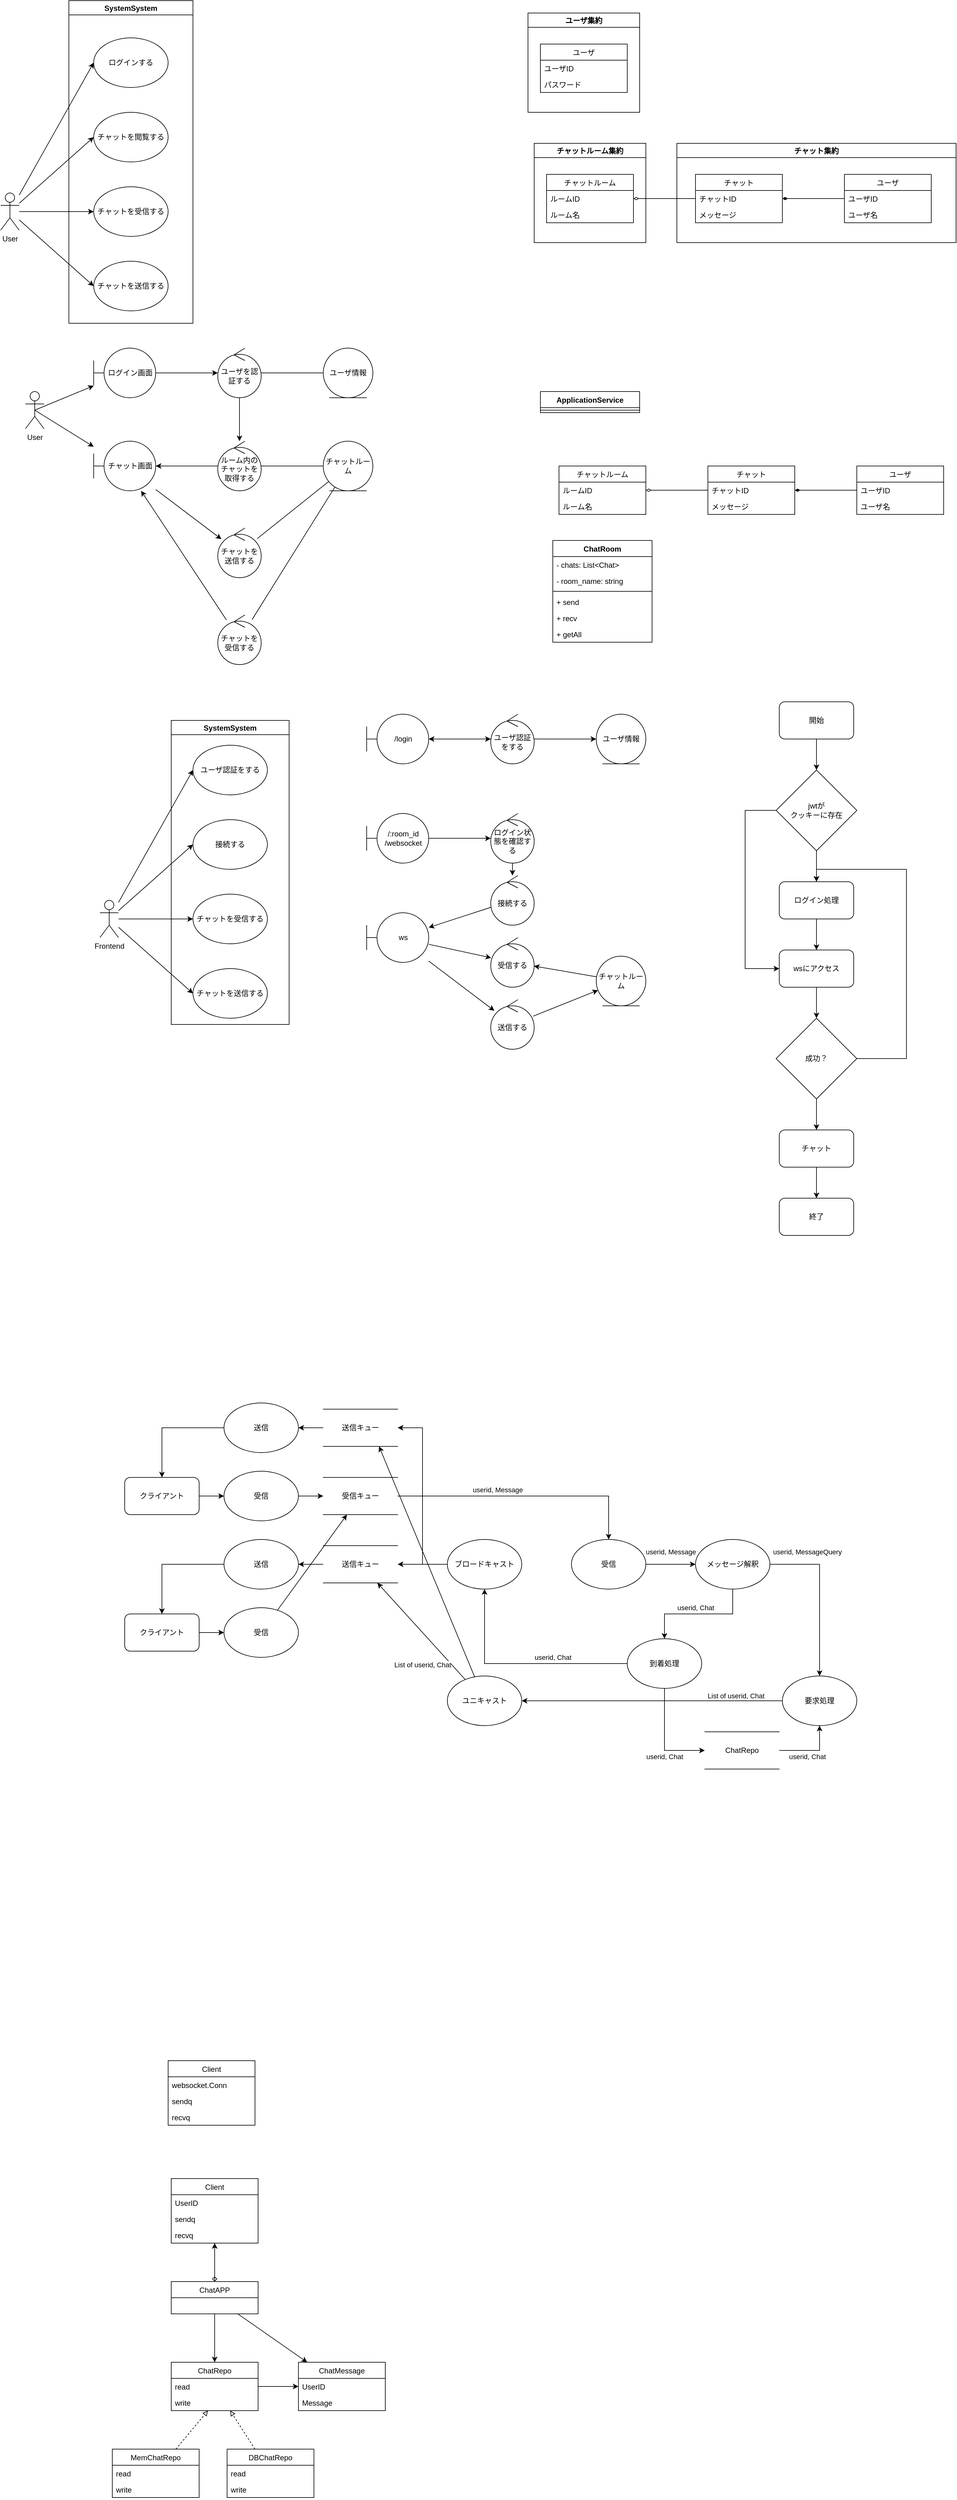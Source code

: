 <mxfile version="20.3.0" type="device"><diagram id="_5WF8uaJ7BwAuBJHzR0Y" name="Page-1"><mxGraphModel dx="2749" dy="1647" grid="1" gridSize="10" guides="1" tooltips="1" connect="1" arrows="1" fold="1" page="1" pageScale="1" pageWidth="850" pageHeight="1100" math="0" shadow="0"><root><mxCell id="0"/><mxCell id="1" parent="0"/><mxCell id="HCfcSVvrE4-NPMblXLDP-5" style="rounded=0;orthogonalLoop=1;jettySize=auto;html=1;entryX=0;entryY=0.5;entryDx=0;entryDy=0;" parent="1" source="HCfcSVvrE4-NPMblXLDP-1" target="HCfcSVvrE4-NPMblXLDP-2" edge="1"><mxGeometry relative="1" as="geometry"/></mxCell><mxCell id="HCfcSVvrE4-NPMblXLDP-6" style="edgeStyle=none;rounded=0;orthogonalLoop=1;jettySize=auto;html=1;entryX=0;entryY=0.5;entryDx=0;entryDy=0;" parent="1" source="HCfcSVvrE4-NPMblXLDP-1" target="HCfcSVvrE4-NPMblXLDP-4" edge="1"><mxGeometry relative="1" as="geometry"/></mxCell><mxCell id="HCfcSVvrE4-NPMblXLDP-18" style="edgeStyle=none;rounded=0;orthogonalLoop=1;jettySize=auto;html=1;entryX=0;entryY=0.5;entryDx=0;entryDy=0;" parent="1" source="HCfcSVvrE4-NPMblXLDP-1" target="HCfcSVvrE4-NPMblXLDP-17" edge="1"><mxGeometry relative="1" as="geometry"/></mxCell><mxCell id="HCfcSVvrE4-NPMblXLDP-1" value="User" style="shape=umlActor;verticalLabelPosition=bottom;verticalAlign=top;html=1;outlineConnect=0;" parent="1" vertex="1"><mxGeometry x="50" y="320" width="30" height="60" as="geometry"/></mxCell><mxCell id="HCfcSVvrE4-NPMblXLDP-2" value="チャットを閲覧する" style="ellipse;whiteSpace=wrap;html=1;" parent="1" vertex="1"><mxGeometry x="200" y="190" width="120" height="80" as="geometry"/></mxCell><mxCell id="HCfcSVvrE4-NPMblXLDP-3" value="チャットを送信する" style="ellipse;whiteSpace=wrap;html=1;" parent="1" vertex="1"><mxGeometry x="200" y="430" width="120" height="80" as="geometry"/></mxCell><mxCell id="HCfcSVvrE4-NPMblXLDP-4" value="チャットを受信する" style="ellipse;whiteSpace=wrap;html=1;" parent="1" vertex="1"><mxGeometry x="200" y="310" width="120" height="80" as="geometry"/></mxCell><mxCell id="HCfcSVvrE4-NPMblXLDP-9" style="edgeStyle=none;rounded=0;orthogonalLoop=1;jettySize=auto;html=1;entryX=0;entryY=0.5;entryDx=0;entryDy=0;" parent="1" source="HCfcSVvrE4-NPMblXLDP-1" target="HCfcSVvrE4-NPMblXLDP-3" edge="1"><mxGeometry relative="1" as="geometry"><mxPoint x="90" y="351.111" as="sourcePoint"/><mxPoint x="210" y="360" as="targetPoint"/></mxGeometry></mxCell><mxCell id="HCfcSVvrE4-NPMblXLDP-17" value="ログインする" style="ellipse;whiteSpace=wrap;html=1;" parent="1" vertex="1"><mxGeometry x="200" y="70" width="120" height="80" as="geometry"/></mxCell><mxCell id="HCfcSVvrE4-NPMblXLDP-20" value="SystemSystem" style="swimlane;" parent="1" vertex="1"><mxGeometry x="160" y="10" width="200" height="520" as="geometry"/></mxCell><mxCell id="HCfcSVvrE4-NPMblXLDP-24" style="edgeStyle=none;rounded=0;orthogonalLoop=1;jettySize=auto;html=1;exitX=0.5;exitY=0.5;exitDx=0;exitDy=0;exitPerimeter=0;" parent="1" source="HCfcSVvrE4-NPMblXLDP-21" target="HCfcSVvrE4-NPMblXLDP-22" edge="1"><mxGeometry relative="1" as="geometry"/></mxCell><mxCell id="HCfcSVvrE4-NPMblXLDP-25" style="edgeStyle=none;rounded=0;orthogonalLoop=1;jettySize=auto;html=1;exitX=0.5;exitY=0.5;exitDx=0;exitDy=0;exitPerimeter=0;" parent="1" source="HCfcSVvrE4-NPMblXLDP-21" target="HCfcSVvrE4-NPMblXLDP-23" edge="1"><mxGeometry relative="1" as="geometry"/></mxCell><mxCell id="HCfcSVvrE4-NPMblXLDP-21" value="User" style="shape=umlActor;verticalLabelPosition=bottom;verticalAlign=top;html=1;outlineConnect=0;" parent="1" vertex="1"><mxGeometry x="90" y="640" width="30" height="60" as="geometry"/></mxCell><mxCell id="HCfcSVvrE4-NPMblXLDP-27" style="edgeStyle=none;rounded=0;orthogonalLoop=1;jettySize=auto;html=1;" parent="1" source="HCfcSVvrE4-NPMblXLDP-22" target="HCfcSVvrE4-NPMblXLDP-26" edge="1"><mxGeometry relative="1" as="geometry"/></mxCell><mxCell id="HCfcSVvrE4-NPMblXLDP-22" value="ログイン画面" style="shape=umlBoundary;whiteSpace=wrap;html=1;" parent="1" vertex="1"><mxGeometry x="200" y="570" width="100" height="80" as="geometry"/></mxCell><mxCell id="HCfcSVvrE4-NPMblXLDP-35" style="edgeStyle=none;rounded=0;orthogonalLoop=1;jettySize=auto;html=1;endArrow=classic;endFill=1;" parent="1" source="HCfcSVvrE4-NPMblXLDP-23" target="HCfcSVvrE4-NPMblXLDP-34" edge="1"><mxGeometry relative="1" as="geometry"/></mxCell><mxCell id="HCfcSVvrE4-NPMblXLDP-23" value="チャット画面" style="shape=umlBoundary;whiteSpace=wrap;html=1;" parent="1" vertex="1"><mxGeometry x="200" y="720" width="100" height="80" as="geometry"/></mxCell><mxCell id="HCfcSVvrE4-NPMblXLDP-28" style="edgeStyle=none;rounded=0;orthogonalLoop=1;jettySize=auto;html=1;" parent="1" source="HCfcSVvrE4-NPMblXLDP-26" target="HCfcSVvrE4-NPMblXLDP-31" edge="1"><mxGeometry relative="1" as="geometry"/></mxCell><mxCell id="HCfcSVvrE4-NPMblXLDP-30" style="edgeStyle=none;rounded=0;orthogonalLoop=1;jettySize=auto;html=1;endArrow=none;endFill=0;" parent="1" source="HCfcSVvrE4-NPMblXLDP-26" target="HCfcSVvrE4-NPMblXLDP-29" edge="1"><mxGeometry relative="1" as="geometry"/></mxCell><mxCell id="HCfcSVvrE4-NPMblXLDP-26" value="ユーザを認証する" style="ellipse;shape=umlControl;whiteSpace=wrap;html=1;" parent="1" vertex="1"><mxGeometry x="400" y="570" width="70" height="80" as="geometry"/></mxCell><mxCell id="HCfcSVvrE4-NPMblXLDP-29" value="ユーザ情報" style="ellipse;shape=umlEntity;whiteSpace=wrap;html=1;" parent="1" vertex="1"><mxGeometry x="570" y="570" width="80" height="80" as="geometry"/></mxCell><mxCell id="HCfcSVvrE4-NPMblXLDP-33" style="edgeStyle=none;rounded=0;orthogonalLoop=1;jettySize=auto;html=1;endArrow=classic;endFill=1;" parent="1" source="HCfcSVvrE4-NPMblXLDP-31" target="HCfcSVvrE4-NPMblXLDP-23" edge="1"><mxGeometry relative="1" as="geometry"/></mxCell><mxCell id="HCfcSVvrE4-NPMblXLDP-37" style="edgeStyle=none;rounded=0;orthogonalLoop=1;jettySize=auto;html=1;endArrow=none;endFill=0;" parent="1" source="HCfcSVvrE4-NPMblXLDP-31" target="HCfcSVvrE4-NPMblXLDP-36" edge="1"><mxGeometry relative="1" as="geometry"><Array as="points"><mxPoint x="530" y="760"/></Array></mxGeometry></mxCell><mxCell id="HCfcSVvrE4-NPMblXLDP-31" value="ルーム内のチャットを取得する" style="ellipse;shape=umlControl;whiteSpace=wrap;html=1;" parent="1" vertex="1"><mxGeometry x="400" y="720" width="70" height="80" as="geometry"/></mxCell><mxCell id="HCfcSVvrE4-NPMblXLDP-38" style="edgeStyle=none;rounded=0;orthogonalLoop=1;jettySize=auto;html=1;endArrow=none;endFill=0;" parent="1" source="HCfcSVvrE4-NPMblXLDP-34" target="HCfcSVvrE4-NPMblXLDP-36" edge="1"><mxGeometry relative="1" as="geometry"/></mxCell><mxCell id="HCfcSVvrE4-NPMblXLDP-34" value="チャットを送信する" style="ellipse;shape=umlControl;whiteSpace=wrap;html=1;" parent="1" vertex="1"><mxGeometry x="400" y="860" width="70" height="80" as="geometry"/></mxCell><mxCell id="HCfcSVvrE4-NPMblXLDP-36" value="チャットルーム" style="ellipse;shape=umlEntity;whiteSpace=wrap;html=1;" parent="1" vertex="1"><mxGeometry x="570" y="720" width="80" height="80" as="geometry"/></mxCell><mxCell id="HCfcSVvrE4-NPMblXLDP-41" style="edgeStyle=none;rounded=0;orthogonalLoop=1;jettySize=auto;html=1;endArrow=classic;endFill=1;" parent="1" source="HCfcSVvrE4-NPMblXLDP-39" target="HCfcSVvrE4-NPMblXLDP-23" edge="1"><mxGeometry relative="1" as="geometry"/></mxCell><mxCell id="HCfcSVvrE4-NPMblXLDP-42" style="edgeStyle=none;rounded=0;orthogonalLoop=1;jettySize=auto;html=1;endArrow=none;endFill=0;" parent="1" source="HCfcSVvrE4-NPMblXLDP-39" target="HCfcSVvrE4-NPMblXLDP-36" edge="1"><mxGeometry relative="1" as="geometry"/></mxCell><mxCell id="HCfcSVvrE4-NPMblXLDP-39" value="チャットを受信する" style="ellipse;shape=umlControl;whiteSpace=wrap;html=1;" parent="1" vertex="1"><mxGeometry x="400" y="1000" width="70" height="80" as="geometry"/></mxCell><mxCell id="HCfcSVvrE4-NPMblXLDP-49" value="ユーザ" style="swimlane;fontStyle=0;childLayout=stackLayout;horizontal=1;startSize=26;fillColor=none;horizontalStack=0;resizeParent=1;resizeParentMax=0;resizeLast=0;collapsible=1;marginBottom=0;" parent="1" vertex="1"><mxGeometry x="920" y="80" width="140" height="78" as="geometry"/></mxCell><mxCell id="HCfcSVvrE4-NPMblXLDP-50" value="ユーザID" style="text;strokeColor=none;fillColor=none;align=left;verticalAlign=top;spacingLeft=4;spacingRight=4;overflow=hidden;rotatable=0;points=[[0,0.5],[1,0.5]];portConstraint=eastwest;" parent="HCfcSVvrE4-NPMblXLDP-49" vertex="1"><mxGeometry y="26" width="140" height="26" as="geometry"/></mxCell><mxCell id="HCfcSVvrE4-NPMblXLDP-51" value="パスワード" style="text;strokeColor=none;fillColor=none;align=left;verticalAlign=top;spacingLeft=4;spacingRight=4;overflow=hidden;rotatable=0;points=[[0,0.5],[1,0.5]];portConstraint=eastwest;" parent="HCfcSVvrE4-NPMblXLDP-49" vertex="1"><mxGeometry y="52" width="140" height="26" as="geometry"/></mxCell><mxCell id="HCfcSVvrE4-NPMblXLDP-68" style="edgeStyle=none;rounded=0;orthogonalLoop=1;jettySize=auto;html=1;endArrow=none;endFill=0;startArrow=diamondThin;startFill=0;" parent="1" source="HCfcSVvrE4-NPMblXLDP-73" target="HCfcSVvrE4-NPMblXLDP-58" edge="1"><mxGeometry relative="1" as="geometry"><mxPoint x="1070" y="319.792" as="sourcePoint"/></mxGeometry></mxCell><mxCell id="HCfcSVvrE4-NPMblXLDP-58" value="チャット" style="swimlane;fontStyle=0;childLayout=stackLayout;horizontal=1;startSize=26;fillColor=none;horizontalStack=0;resizeParent=1;resizeParentMax=0;resizeLast=0;collapsible=1;marginBottom=0;" parent="1" vertex="1"><mxGeometry x="1170" y="290" width="140" height="78" as="geometry"><mxRectangle x="1120" y="320" width="80" height="26" as="alternateBounds"/></mxGeometry></mxCell><mxCell id="HCfcSVvrE4-NPMblXLDP-59" value="チャットID" style="text;strokeColor=none;fillColor=none;align=left;verticalAlign=top;spacingLeft=4;spacingRight=4;overflow=hidden;rotatable=0;points=[[0,0.5],[1,0.5]];portConstraint=eastwest;" parent="HCfcSVvrE4-NPMblXLDP-58" vertex="1"><mxGeometry y="26" width="140" height="26" as="geometry"/></mxCell><mxCell id="HCfcSVvrE4-NPMblXLDP-62" value="メッセージ" style="text;strokeColor=none;fillColor=none;align=left;verticalAlign=top;spacingLeft=4;spacingRight=4;overflow=hidden;rotatable=0;points=[[0,0.5],[1,0.5]];portConstraint=eastwest;" parent="HCfcSVvrE4-NPMblXLDP-58" vertex="1"><mxGeometry y="52" width="140" height="26" as="geometry"/></mxCell><mxCell id="HCfcSVvrE4-NPMblXLDP-64" value="ユーザ" style="swimlane;fontStyle=0;childLayout=stackLayout;horizontal=1;startSize=26;fillColor=none;horizontalStack=0;resizeParent=1;resizeParentMax=0;resizeLast=0;collapsible=1;marginBottom=0;" parent="1" vertex="1"><mxGeometry x="1410" y="290" width="140" height="78" as="geometry"/></mxCell><mxCell id="HCfcSVvrE4-NPMblXLDP-65" value="ユーザID" style="text;strokeColor=none;fillColor=none;align=left;verticalAlign=top;spacingLeft=4;spacingRight=4;overflow=hidden;rotatable=0;points=[[0,0.5],[1,0.5]];portConstraint=eastwest;" parent="HCfcSVvrE4-NPMblXLDP-64" vertex="1"><mxGeometry y="26" width="140" height="26" as="geometry"/></mxCell><mxCell id="HCfcSVvrE4-NPMblXLDP-67" value="ユーザ名" style="text;strokeColor=none;fillColor=none;align=left;verticalAlign=top;spacingLeft=4;spacingRight=4;overflow=hidden;rotatable=0;points=[[0,0.5],[1,0.5]];portConstraint=eastwest;" parent="HCfcSVvrE4-NPMblXLDP-64" vertex="1"><mxGeometry y="52" width="140" height="26" as="geometry"/></mxCell><mxCell id="HCfcSVvrE4-NPMblXLDP-69" style="edgeStyle=none;rounded=0;orthogonalLoop=1;jettySize=auto;html=1;endArrow=none;endFill=0;startArrow=diamondThin;startFill=1;" parent="1" source="HCfcSVvrE4-NPMblXLDP-59" target="HCfcSVvrE4-NPMblXLDP-64" edge="1"><mxGeometry relative="1" as="geometry"/></mxCell><mxCell id="HCfcSVvrE4-NPMblXLDP-73" value="チャットルーム" style="swimlane;fontStyle=0;childLayout=stackLayout;horizontal=1;startSize=26;fillColor=none;horizontalStack=0;resizeParent=1;resizeParentMax=0;resizeLast=0;collapsible=1;marginBottom=0;" parent="1" vertex="1"><mxGeometry x="930" y="290" width="140" height="78" as="geometry"/></mxCell><mxCell id="HCfcSVvrE4-NPMblXLDP-74" value="ルームID&#10;" style="text;strokeColor=none;fillColor=none;align=left;verticalAlign=top;spacingLeft=4;spacingRight=4;overflow=hidden;rotatable=0;points=[[0,0.5],[1,0.5]];portConstraint=eastwest;" parent="HCfcSVvrE4-NPMblXLDP-73" vertex="1"><mxGeometry y="26" width="140" height="26" as="geometry"/></mxCell><mxCell id="HCfcSVvrE4-NPMblXLDP-75" value="ルーム名" style="text;strokeColor=none;fillColor=none;align=left;verticalAlign=top;spacingLeft=4;spacingRight=4;overflow=hidden;rotatable=0;points=[[0,0.5],[1,0.5]];portConstraint=eastwest;" parent="HCfcSVvrE4-NPMblXLDP-73" vertex="1"><mxGeometry y="52" width="140" height="26" as="geometry"/></mxCell><mxCell id="HCfcSVvrE4-NPMblXLDP-76" value="チャット集約" style="swimlane;" parent="1" vertex="1"><mxGeometry x="1140" y="240" width="450" height="160" as="geometry"/></mxCell><mxCell id="HCfcSVvrE4-NPMblXLDP-77" value="チャットルーム集約" style="swimlane;" parent="1" vertex="1"><mxGeometry x="910" y="240" width="180" height="160" as="geometry"/></mxCell><mxCell id="HCfcSVvrE4-NPMblXLDP-78" value="ユーザ集約" style="swimlane;" parent="1" vertex="1"><mxGeometry x="900" y="30" width="180" height="160" as="geometry"/></mxCell><mxCell id="HCfcSVvrE4-NPMblXLDP-83" value="ApplicationService" style="swimlane;fontStyle=1;align=center;verticalAlign=top;childLayout=stackLayout;horizontal=1;startSize=26;horizontalStack=0;resizeParent=1;resizeParentMax=0;resizeLast=0;collapsible=1;marginBottom=0;" parent="1" vertex="1"><mxGeometry x="920" y="640" width="160" height="34" as="geometry"/></mxCell><mxCell id="HCfcSVvrE4-NPMblXLDP-85" value="" style="line;strokeWidth=1;fillColor=none;align=left;verticalAlign=middle;spacingTop=-1;spacingLeft=3;spacingRight=3;rotatable=0;labelPosition=right;points=[];portConstraint=eastwest;" parent="HCfcSVvrE4-NPMblXLDP-83" vertex="1"><mxGeometry y="26" width="160" height="8" as="geometry"/></mxCell><mxCell id="HCfcSVvrE4-NPMblXLDP-96" style="edgeStyle=none;rounded=0;orthogonalLoop=1;jettySize=auto;html=1;endArrow=none;endFill=0;startArrow=diamondThin;startFill=0;" parent="1" source="HCfcSVvrE4-NPMblXLDP-104" target="HCfcSVvrE4-NPMblXLDP-97" edge="1"><mxGeometry relative="1" as="geometry"><mxPoint x="1090" y="789.792" as="sourcePoint"/></mxGeometry></mxCell><mxCell id="HCfcSVvrE4-NPMblXLDP-97" value="チャット" style="swimlane;fontStyle=0;childLayout=stackLayout;horizontal=1;startSize=26;fillColor=none;horizontalStack=0;resizeParent=1;resizeParentMax=0;resizeLast=0;collapsible=1;marginBottom=0;" parent="1" vertex="1"><mxGeometry x="1190" y="760" width="140" height="78" as="geometry"><mxRectangle x="1120" y="320" width="80" height="26" as="alternateBounds"/></mxGeometry></mxCell><mxCell id="HCfcSVvrE4-NPMblXLDP-98" value="チャットID" style="text;strokeColor=none;fillColor=none;align=left;verticalAlign=top;spacingLeft=4;spacingRight=4;overflow=hidden;rotatable=0;points=[[0,0.5],[1,0.5]];portConstraint=eastwest;" parent="HCfcSVvrE4-NPMblXLDP-97" vertex="1"><mxGeometry y="26" width="140" height="26" as="geometry"/></mxCell><mxCell id="HCfcSVvrE4-NPMblXLDP-99" value="メッセージ" style="text;strokeColor=none;fillColor=none;align=left;verticalAlign=top;spacingLeft=4;spacingRight=4;overflow=hidden;rotatable=0;points=[[0,0.5],[1,0.5]];portConstraint=eastwest;" parent="HCfcSVvrE4-NPMblXLDP-97" vertex="1"><mxGeometry y="52" width="140" height="26" as="geometry"/></mxCell><mxCell id="HCfcSVvrE4-NPMblXLDP-100" value="ユーザ" style="swimlane;fontStyle=0;childLayout=stackLayout;horizontal=1;startSize=26;fillColor=none;horizontalStack=0;resizeParent=1;resizeParentMax=0;resizeLast=0;collapsible=1;marginBottom=0;" parent="1" vertex="1"><mxGeometry x="1430" y="760" width="140" height="78" as="geometry"/></mxCell><mxCell id="HCfcSVvrE4-NPMblXLDP-101" value="ユーザID" style="text;strokeColor=none;fillColor=none;align=left;verticalAlign=top;spacingLeft=4;spacingRight=4;overflow=hidden;rotatable=0;points=[[0,0.5],[1,0.5]];portConstraint=eastwest;" parent="HCfcSVvrE4-NPMblXLDP-100" vertex="1"><mxGeometry y="26" width="140" height="26" as="geometry"/></mxCell><mxCell id="HCfcSVvrE4-NPMblXLDP-102" value="ユーザ名" style="text;strokeColor=none;fillColor=none;align=left;verticalAlign=top;spacingLeft=4;spacingRight=4;overflow=hidden;rotatable=0;points=[[0,0.5],[1,0.5]];portConstraint=eastwest;" parent="HCfcSVvrE4-NPMblXLDP-100" vertex="1"><mxGeometry y="52" width="140" height="26" as="geometry"/></mxCell><mxCell id="HCfcSVvrE4-NPMblXLDP-103" style="edgeStyle=none;rounded=0;orthogonalLoop=1;jettySize=auto;html=1;endArrow=none;endFill=0;startArrow=diamondThin;startFill=1;" parent="1" source="HCfcSVvrE4-NPMblXLDP-98" target="HCfcSVvrE4-NPMblXLDP-100" edge="1"><mxGeometry relative="1" as="geometry"/></mxCell><mxCell id="HCfcSVvrE4-NPMblXLDP-104" value="チャットルーム" style="swimlane;fontStyle=0;childLayout=stackLayout;horizontal=1;startSize=26;fillColor=none;horizontalStack=0;resizeParent=1;resizeParentMax=0;resizeLast=0;collapsible=1;marginBottom=0;" parent="1" vertex="1"><mxGeometry x="950" y="760" width="140" height="78" as="geometry"/></mxCell><mxCell id="HCfcSVvrE4-NPMblXLDP-105" value="ルームID&#10;" style="text;strokeColor=none;fillColor=none;align=left;verticalAlign=top;spacingLeft=4;spacingRight=4;overflow=hidden;rotatable=0;points=[[0,0.5],[1,0.5]];portConstraint=eastwest;" parent="HCfcSVvrE4-NPMblXLDP-104" vertex="1"><mxGeometry y="26" width="140" height="26" as="geometry"/></mxCell><mxCell id="HCfcSVvrE4-NPMblXLDP-106" value="ルーム名" style="text;strokeColor=none;fillColor=none;align=left;verticalAlign=top;spacingLeft=4;spacingRight=4;overflow=hidden;rotatable=0;points=[[0,0.5],[1,0.5]];portConstraint=eastwest;" parent="HCfcSVvrE4-NPMblXLDP-104" vertex="1"><mxGeometry y="52" width="140" height="26" as="geometry"/></mxCell><mxCell id="HCfcSVvrE4-NPMblXLDP-107" value="ChatRoom" style="swimlane;fontStyle=1;align=center;verticalAlign=top;childLayout=stackLayout;horizontal=1;startSize=26;horizontalStack=0;resizeParent=1;resizeParentMax=0;resizeLast=0;collapsible=1;marginBottom=0;" parent="1" vertex="1"><mxGeometry x="940" y="880" width="160" height="164" as="geometry"/></mxCell><mxCell id="HCfcSVvrE4-NPMblXLDP-108" value="- chats: List&lt;Chat&gt; " style="text;strokeColor=none;fillColor=none;align=left;verticalAlign=top;spacingLeft=4;spacingRight=4;overflow=hidden;rotatable=0;points=[[0,0.5],[1,0.5]];portConstraint=eastwest;" parent="HCfcSVvrE4-NPMblXLDP-107" vertex="1"><mxGeometry y="26" width="160" height="26" as="geometry"/></mxCell><mxCell id="HCfcSVvrE4-NPMblXLDP-111" value="- room_name: string" style="text;strokeColor=none;fillColor=none;align=left;verticalAlign=top;spacingLeft=4;spacingRight=4;overflow=hidden;rotatable=0;points=[[0,0.5],[1,0.5]];portConstraint=eastwest;" parent="HCfcSVvrE4-NPMblXLDP-107" vertex="1"><mxGeometry y="52" width="160" height="26" as="geometry"/></mxCell><mxCell id="HCfcSVvrE4-NPMblXLDP-109" value="" style="line;strokeWidth=1;fillColor=none;align=left;verticalAlign=middle;spacingTop=-1;spacingLeft=3;spacingRight=3;rotatable=0;labelPosition=right;points=[];portConstraint=eastwest;" parent="HCfcSVvrE4-NPMblXLDP-107" vertex="1"><mxGeometry y="78" width="160" height="8" as="geometry"/></mxCell><mxCell id="HCfcSVvrE4-NPMblXLDP-110" value="+ send" style="text;strokeColor=none;fillColor=none;align=left;verticalAlign=top;spacingLeft=4;spacingRight=4;overflow=hidden;rotatable=0;points=[[0,0.5],[1,0.5]];portConstraint=eastwest;" parent="HCfcSVvrE4-NPMblXLDP-107" vertex="1"><mxGeometry y="86" width="160" height="26" as="geometry"/></mxCell><mxCell id="HCfcSVvrE4-NPMblXLDP-112" value="+ recv" style="text;strokeColor=none;fillColor=none;align=left;verticalAlign=top;spacingLeft=4;spacingRight=4;overflow=hidden;rotatable=0;points=[[0,0.5],[1,0.5]];portConstraint=eastwest;" parent="HCfcSVvrE4-NPMblXLDP-107" vertex="1"><mxGeometry y="112" width="160" height="26" as="geometry"/></mxCell><mxCell id="HCfcSVvrE4-NPMblXLDP-113" value="+ getAll" style="text;strokeColor=none;fillColor=none;align=left;verticalAlign=top;spacingLeft=4;spacingRight=4;overflow=hidden;rotatable=0;points=[[0,0.5],[1,0.5]];portConstraint=eastwest;" parent="HCfcSVvrE4-NPMblXLDP-107" vertex="1"><mxGeometry y="138" width="160" height="26" as="geometry"/></mxCell><mxCell id="vxY_B7M-IDO2FiOdPVVI-2" style="edgeStyle=none;rounded=0;orthogonalLoop=1;jettySize=auto;html=1;entryX=0;entryY=0.5;entryDx=0;entryDy=0;" parent="1" source="vxY_B7M-IDO2FiOdPVVI-4" target="vxY_B7M-IDO2FiOdPVVI-7" edge="1"><mxGeometry relative="1" as="geometry"/></mxCell><mxCell id="vxY_B7M-IDO2FiOdPVVI-3" style="edgeStyle=none;rounded=0;orthogonalLoop=1;jettySize=auto;html=1;entryX=0;entryY=0.5;entryDx=0;entryDy=0;" parent="1" source="vxY_B7M-IDO2FiOdPVVI-4" target="vxY_B7M-IDO2FiOdPVVI-9" edge="1"><mxGeometry relative="1" as="geometry"/></mxCell><mxCell id="vxY_B7M-IDO2FiOdPVVI-23" style="rounded=0;orthogonalLoop=1;jettySize=auto;html=1;entryX=0;entryY=0.5;entryDx=0;entryDy=0;" parent="1" source="vxY_B7M-IDO2FiOdPVVI-4" target="vxY_B7M-IDO2FiOdPVVI-22" edge="1"><mxGeometry relative="1" as="geometry"/></mxCell><mxCell id="vxY_B7M-IDO2FiOdPVVI-4" value="Frontend" style="shape=umlActor;verticalLabelPosition=bottom;verticalAlign=top;html=1;outlineConnect=0;" parent="1" vertex="1"><mxGeometry x="210" y="1460" width="30" height="60" as="geometry"/></mxCell><mxCell id="vxY_B7M-IDO2FiOdPVVI-6" value="チャットを送信する" style="ellipse;whiteSpace=wrap;html=1;" parent="1" vertex="1"><mxGeometry x="360" y="1570" width="120" height="80" as="geometry"/></mxCell><mxCell id="vxY_B7M-IDO2FiOdPVVI-7" value="チャットを受信する" style="ellipse;whiteSpace=wrap;html=1;" parent="1" vertex="1"><mxGeometry x="360" y="1450" width="120" height="80" as="geometry"/></mxCell><mxCell id="vxY_B7M-IDO2FiOdPVVI-8" style="edgeStyle=none;rounded=0;orthogonalLoop=1;jettySize=auto;html=1;entryX=0;entryY=0.5;entryDx=0;entryDy=0;" parent="1" source="vxY_B7M-IDO2FiOdPVVI-4" target="vxY_B7M-IDO2FiOdPVVI-6" edge="1"><mxGeometry relative="1" as="geometry"><mxPoint x="250" y="1491.111" as="sourcePoint"/><mxPoint x="370" y="1500" as="targetPoint"/></mxGeometry></mxCell><mxCell id="vxY_B7M-IDO2FiOdPVVI-10" value="SystemSystem" style="swimlane;" parent="1" vertex="1"><mxGeometry x="325" y="1170" width="190" height="490" as="geometry"/></mxCell><mxCell id="vxY_B7M-IDO2FiOdPVVI-9" value="ユーザ認証をする" style="ellipse;whiteSpace=wrap;html=1;" parent="vxY_B7M-IDO2FiOdPVVI-10" vertex="1"><mxGeometry x="35" y="40" width="120" height="80" as="geometry"/></mxCell><mxCell id="vxY_B7M-IDO2FiOdPVVI-22" value="接続する" style="ellipse;whiteSpace=wrap;html=1;" parent="vxY_B7M-IDO2FiOdPVVI-10" vertex="1"><mxGeometry x="35" y="160" width="120" height="80" as="geometry"/></mxCell><mxCell id="vxY_B7M-IDO2FiOdPVVI-17" style="edgeStyle=orthogonalEdgeStyle;rounded=0;orthogonalLoop=1;jettySize=auto;html=1;" parent="1" source="vxY_B7M-IDO2FiOdPVVI-13" target="vxY_B7M-IDO2FiOdPVVI-14" edge="1"><mxGeometry relative="1" as="geometry"/></mxCell><mxCell id="vxY_B7M-IDO2FiOdPVVI-13" value="/login" style="shape=umlBoundary;whiteSpace=wrap;html=1;" parent="1" vertex="1"><mxGeometry x="640" y="1160" width="100" height="80" as="geometry"/></mxCell><mxCell id="vxY_B7M-IDO2FiOdPVVI-18" style="edgeStyle=orthogonalEdgeStyle;rounded=0;orthogonalLoop=1;jettySize=auto;html=1;" parent="1" source="vxY_B7M-IDO2FiOdPVVI-14" target="vxY_B7M-IDO2FiOdPVVI-15" edge="1"><mxGeometry relative="1" as="geometry"/></mxCell><mxCell id="vxY_B7M-IDO2FiOdPVVI-20" style="edgeStyle=orthogonalEdgeStyle;rounded=0;orthogonalLoop=1;jettySize=auto;html=1;" parent="1" source="vxY_B7M-IDO2FiOdPVVI-14" target="vxY_B7M-IDO2FiOdPVVI-13" edge="1"><mxGeometry relative="1" as="geometry"/></mxCell><mxCell id="vxY_B7M-IDO2FiOdPVVI-14" value="ユーザ認証をする" style="ellipse;shape=umlControl;whiteSpace=wrap;html=1;" parent="1" vertex="1"><mxGeometry x="840" y="1160" width="70" height="80" as="geometry"/></mxCell><mxCell id="vxY_B7M-IDO2FiOdPVVI-15" value="ユーザ情報" style="ellipse;shape=umlEntity;whiteSpace=wrap;html=1;" parent="1" vertex="1"><mxGeometry x="1010" y="1160" width="80" height="80" as="geometry"/></mxCell><mxCell id="vxY_B7M-IDO2FiOdPVVI-35" style="edgeStyle=none;rounded=0;orthogonalLoop=1;jettySize=auto;html=1;" parent="1" source="vxY_B7M-IDO2FiOdPVVI-16" target="vxY_B7M-IDO2FiOdPVVI-31" edge="1"><mxGeometry relative="1" as="geometry"/></mxCell><mxCell id="vxY_B7M-IDO2FiOdPVVI-16" value="チャットルーム" style="ellipse;shape=umlEntity;whiteSpace=wrap;html=1;" parent="1" vertex="1"><mxGeometry x="1010" y="1550" width="80" height="80" as="geometry"/></mxCell><mxCell id="vxY_B7M-IDO2FiOdPVVI-25" style="edgeStyle=none;rounded=0;orthogonalLoop=1;jettySize=auto;html=1;" parent="1" source="vxY_B7M-IDO2FiOdPVVI-21" target="vxY_B7M-IDO2FiOdPVVI-24" edge="1"><mxGeometry relative="1" as="geometry"/></mxCell><mxCell id="vxY_B7M-IDO2FiOdPVVI-21" value="/:room_id&lt;br&gt;/websocket" style="shape=umlBoundary;whiteSpace=wrap;html=1;" parent="1" vertex="1"><mxGeometry x="640" y="1320" width="100" height="80" as="geometry"/></mxCell><mxCell id="vxY_B7M-IDO2FiOdPVVI-30" style="edgeStyle=none;rounded=0;orthogonalLoop=1;jettySize=auto;html=1;" parent="1" source="vxY_B7M-IDO2FiOdPVVI-24" target="vxY_B7M-IDO2FiOdPVVI-28" edge="1"><mxGeometry relative="1" as="geometry"/></mxCell><mxCell id="vxY_B7M-IDO2FiOdPVVI-24" value="ログイン状態を確認する" style="ellipse;shape=umlControl;whiteSpace=wrap;html=1;" parent="1" vertex="1"><mxGeometry x="840" y="1320" width="70" height="80" as="geometry"/></mxCell><mxCell id="vxY_B7M-IDO2FiOdPVVI-34" style="edgeStyle=none;rounded=0;orthogonalLoop=1;jettySize=auto;html=1;" parent="1" source="vxY_B7M-IDO2FiOdPVVI-26" target="vxY_B7M-IDO2FiOdPVVI-31" edge="1"><mxGeometry relative="1" as="geometry"/></mxCell><mxCell id="vxY_B7M-IDO2FiOdPVVI-37" style="edgeStyle=none;rounded=0;orthogonalLoop=1;jettySize=auto;html=1;" parent="1" source="vxY_B7M-IDO2FiOdPVVI-26" target="vxY_B7M-IDO2FiOdPVVI-36" edge="1"><mxGeometry relative="1" as="geometry"/></mxCell><mxCell id="vxY_B7M-IDO2FiOdPVVI-26" value="ws" style="shape=umlBoundary;whiteSpace=wrap;html=1;" parent="1" vertex="1"><mxGeometry x="640" y="1480" width="100" height="80" as="geometry"/></mxCell><mxCell id="vxY_B7M-IDO2FiOdPVVI-29" style="edgeStyle=none;rounded=0;orthogonalLoop=1;jettySize=auto;html=1;" parent="1" source="vxY_B7M-IDO2FiOdPVVI-28" target="vxY_B7M-IDO2FiOdPVVI-26" edge="1"><mxGeometry relative="1" as="geometry"/></mxCell><mxCell id="vxY_B7M-IDO2FiOdPVVI-28" value="接続する" style="ellipse;shape=umlControl;whiteSpace=wrap;html=1;" parent="1" vertex="1"><mxGeometry x="840" y="1420" width="70" height="80" as="geometry"/></mxCell><mxCell id="vxY_B7M-IDO2FiOdPVVI-31" value="受信する" style="ellipse;shape=umlControl;whiteSpace=wrap;html=1;" parent="1" vertex="1"><mxGeometry x="840" y="1520" width="70" height="80" as="geometry"/></mxCell><mxCell id="vxY_B7M-IDO2FiOdPVVI-38" style="edgeStyle=none;rounded=0;orthogonalLoop=1;jettySize=auto;html=1;" parent="1" source="vxY_B7M-IDO2FiOdPVVI-36" target="vxY_B7M-IDO2FiOdPVVI-16" edge="1"><mxGeometry relative="1" as="geometry"/></mxCell><mxCell id="vxY_B7M-IDO2FiOdPVVI-36" value="送信する" style="ellipse;shape=umlControl;whiteSpace=wrap;html=1;" parent="1" vertex="1"><mxGeometry x="840" y="1620" width="70" height="80" as="geometry"/></mxCell><mxCell id="vxY_B7M-IDO2FiOdPVVI-50" style="edgeStyle=none;rounded=0;orthogonalLoop=1;jettySize=auto;html=1;" parent="1" source="vxY_B7M-IDO2FiOdPVVI-47" target="vxY_B7M-IDO2FiOdPVVI-48" edge="1"><mxGeometry relative="1" as="geometry"/></mxCell><mxCell id="vxY_B7M-IDO2FiOdPVVI-47" value="開始" style="rounded=1;whiteSpace=wrap;html=1;" parent="1" vertex="1"><mxGeometry x="1305" y="1140" width="120" height="60" as="geometry"/></mxCell><mxCell id="vxY_B7M-IDO2FiOdPVVI-52" style="edgeStyle=orthogonalEdgeStyle;rounded=0;orthogonalLoop=1;jettySize=auto;html=1;entryX=0.5;entryY=0;entryDx=0;entryDy=0;" parent="1" source="vxY_B7M-IDO2FiOdPVVI-48" target="vxY_B7M-IDO2FiOdPVVI-49" edge="1"><mxGeometry relative="1" as="geometry"/></mxCell><mxCell id="vxY_B7M-IDO2FiOdPVVI-67" style="edgeStyle=orthogonalEdgeStyle;rounded=0;orthogonalLoop=1;jettySize=auto;html=1;" parent="1" source="vxY_B7M-IDO2FiOdPVVI-48" target="vxY_B7M-IDO2FiOdPVVI-54" edge="1"><mxGeometry relative="1" as="geometry"><Array as="points"><mxPoint x="1250" y="1315.0"/><mxPoint x="1250" y="1570"/></Array></mxGeometry></mxCell><mxCell id="vxY_B7M-IDO2FiOdPVVI-48" value="jwtが&lt;br&gt;クッキーに存在" style="rhombus;whiteSpace=wrap;html=1;" parent="1" vertex="1"><mxGeometry x="1300" y="1250" width="130" height="130" as="geometry"/></mxCell><mxCell id="vxY_B7M-IDO2FiOdPVVI-60" style="edgeStyle=orthogonalEdgeStyle;rounded=0;orthogonalLoop=1;jettySize=auto;html=1;" parent="1" source="vxY_B7M-IDO2FiOdPVVI-49" target="vxY_B7M-IDO2FiOdPVVI-54" edge="1"><mxGeometry relative="1" as="geometry"/></mxCell><mxCell id="vxY_B7M-IDO2FiOdPVVI-49" value="ログイン処理" style="rounded=1;whiteSpace=wrap;html=1;" parent="1" vertex="1"><mxGeometry x="1305" y="1430" width="120" height="60" as="geometry"/></mxCell><mxCell id="vxY_B7M-IDO2FiOdPVVI-61" style="edgeStyle=orthogonalEdgeStyle;rounded=0;orthogonalLoop=1;jettySize=auto;html=1;" parent="1" source="vxY_B7M-IDO2FiOdPVVI-54" target="vxY_B7M-IDO2FiOdPVVI-56" edge="1"><mxGeometry relative="1" as="geometry"/></mxCell><mxCell id="vxY_B7M-IDO2FiOdPVVI-54" value="wsにアクセス" style="rounded=1;whiteSpace=wrap;html=1;" parent="1" vertex="1"><mxGeometry x="1305" y="1540" width="120" height="60" as="geometry"/></mxCell><mxCell id="vxY_B7M-IDO2FiOdPVVI-62" style="edgeStyle=orthogonalEdgeStyle;rounded=0;orthogonalLoop=1;jettySize=auto;html=1;entryX=0.5;entryY=0;entryDx=0;entryDy=0;" parent="1" source="vxY_B7M-IDO2FiOdPVVI-56" target="vxY_B7M-IDO2FiOdPVVI-49" edge="1"><mxGeometry relative="1" as="geometry"><Array as="points"><mxPoint x="1510" y="1715"/><mxPoint x="1510" y="1410"/><mxPoint x="1365" y="1410"/></Array></mxGeometry></mxCell><mxCell id="vxY_B7M-IDO2FiOdPVVI-64" style="edgeStyle=orthogonalEdgeStyle;rounded=0;orthogonalLoop=1;jettySize=auto;html=1;" parent="1" source="vxY_B7M-IDO2FiOdPVVI-56" target="vxY_B7M-IDO2FiOdPVVI-63" edge="1"><mxGeometry relative="1" as="geometry"/></mxCell><mxCell id="vxY_B7M-IDO2FiOdPVVI-56" value="成功？" style="rhombus;whiteSpace=wrap;html=1;" parent="1" vertex="1"><mxGeometry x="1300" y="1650" width="130" height="130" as="geometry"/></mxCell><mxCell id="vxY_B7M-IDO2FiOdPVVI-66" style="edgeStyle=orthogonalEdgeStyle;rounded=0;orthogonalLoop=1;jettySize=auto;html=1;" parent="1" source="vxY_B7M-IDO2FiOdPVVI-63" target="vxY_B7M-IDO2FiOdPVVI-65" edge="1"><mxGeometry relative="1" as="geometry"/></mxCell><mxCell id="vxY_B7M-IDO2FiOdPVVI-63" value="チャット" style="rounded=1;whiteSpace=wrap;html=1;" parent="1" vertex="1"><mxGeometry x="1305" y="1830" width="120" height="60" as="geometry"/></mxCell><mxCell id="vxY_B7M-IDO2FiOdPVVI-65" value="終了" style="rounded=1;whiteSpace=wrap;html=1;" parent="1" vertex="1"><mxGeometry x="1305" y="1940" width="120" height="60" as="geometry"/></mxCell><mxCell id="JBURG_eMHamiMeuzW6oA-16" style="edgeStyle=orthogonalEdgeStyle;rounded=0;orthogonalLoop=1;jettySize=auto;html=1;" parent="1" source="JBURG_eMHamiMeuzW6oA-3" target="JBURG_eMHamiMeuzW6oA-15" edge="1"><mxGeometry relative="1" as="geometry"/></mxCell><mxCell id="JBURG_eMHamiMeuzW6oA-45" value="userid, Message" style="edgeLabel;html=1;align=center;verticalAlign=middle;resizable=0;points=[];" parent="JBURG_eMHamiMeuzW6oA-16" vertex="1" connectable="0"><mxGeometry x="0.056" y="3" relative="1" as="geometry"><mxPoint x="-56" y="-7" as="offset"/></mxGeometry></mxCell><mxCell id="JBURG_eMHamiMeuzW6oA-3" value="受信キュー" style="shape=partialRectangle;whiteSpace=wrap;html=1;left=0;right=0;fillColor=none;" parent="1" vertex="1"><mxGeometry x="570" y="2390" width="120" height="60" as="geometry"/></mxCell><mxCell id="JBURG_eMHamiMeuzW6oA-37" style="edgeStyle=orthogonalEdgeStyle;rounded=0;orthogonalLoop=1;jettySize=auto;html=1;entryX=0.5;entryY=1;entryDx=0;entryDy=0;" parent="1" source="JBURG_eMHamiMeuzW6oA-4" target="JBURG_eMHamiMeuzW6oA-33" edge="1"><mxGeometry relative="1" as="geometry"/></mxCell><mxCell id="JBURG_eMHamiMeuzW6oA-4" value="ChatRepo" style="shape=partialRectangle;whiteSpace=wrap;html=1;left=0;right=0;fillColor=none;" parent="1" vertex="1"><mxGeometry x="1185" y="2800" width="120" height="60" as="geometry"/></mxCell><mxCell id="JBURG_eMHamiMeuzW6oA-10" style="edgeStyle=orthogonalEdgeStyle;rounded=0;orthogonalLoop=1;jettySize=auto;html=1;" parent="1" source="JBURG_eMHamiMeuzW6oA-6" target="JBURG_eMHamiMeuzW6oA-3" edge="1"><mxGeometry relative="1" as="geometry"/></mxCell><mxCell id="JBURG_eMHamiMeuzW6oA-6" value="受信" style="ellipse;whiteSpace=wrap;html=1;" parent="1" vertex="1"><mxGeometry x="410" y="2380" width="120" height="80" as="geometry"/></mxCell><mxCell id="JBURG_eMHamiMeuzW6oA-9" style="edgeStyle=orthogonalEdgeStyle;rounded=0;orthogonalLoop=1;jettySize=auto;html=1;" parent="1" source="JBURG_eMHamiMeuzW6oA-7" target="JBURG_eMHamiMeuzW6oA-6" edge="1"><mxGeometry relative="1" as="geometry"/></mxCell><mxCell id="JBURG_eMHamiMeuzW6oA-7" value="クライアント" style="rounded=1;whiteSpace=wrap;html=1;" parent="1" vertex="1"><mxGeometry x="250" y="2390" width="120" height="60" as="geometry"/></mxCell><mxCell id="JBURG_eMHamiMeuzW6oA-12" style="edgeStyle=orthogonalEdgeStyle;rounded=0;orthogonalLoop=1;jettySize=auto;html=1;" parent="1" source="JBURG_eMHamiMeuzW6oA-8" target="JBURG_eMHamiMeuzW6oA-11" edge="1"><mxGeometry relative="1" as="geometry"/></mxCell><mxCell id="JBURG_eMHamiMeuzW6oA-8" value="クライアント" style="rounded=1;whiteSpace=wrap;html=1;" parent="1" vertex="1"><mxGeometry x="250" y="2610" width="120" height="60" as="geometry"/></mxCell><mxCell id="JBURG_eMHamiMeuzW6oA-14" style="rounded=0;orthogonalLoop=1;jettySize=auto;html=1;" parent="1" source="JBURG_eMHamiMeuzW6oA-11" target="JBURG_eMHamiMeuzW6oA-3" edge="1"><mxGeometry relative="1" as="geometry"><mxPoint x="570" y="2640" as="targetPoint"/></mxGeometry></mxCell><mxCell id="JBURG_eMHamiMeuzW6oA-11" value="受信" style="ellipse;whiteSpace=wrap;html=1;" parent="1" vertex="1"><mxGeometry x="410" y="2600" width="120" height="80" as="geometry"/></mxCell><mxCell id="JBURG_eMHamiMeuzW6oA-20" style="edgeStyle=orthogonalEdgeStyle;rounded=0;orthogonalLoop=1;jettySize=auto;html=1;" parent="1" source="JBURG_eMHamiMeuzW6oA-15" target="JBURG_eMHamiMeuzW6oA-31" edge="1"><mxGeometry relative="1" as="geometry"/></mxCell><mxCell id="JBURG_eMHamiMeuzW6oA-15" value="受信" style="ellipse;whiteSpace=wrap;html=1;" parent="1" vertex="1"><mxGeometry x="970" y="2490" width="120" height="80" as="geometry"/></mxCell><mxCell id="JBURG_eMHamiMeuzW6oA-24" style="edgeStyle=orthogonalEdgeStyle;rounded=0;orthogonalLoop=1;jettySize=auto;html=1;" parent="1" source="JBURG_eMHamiMeuzW6oA-19" target="JBURG_eMHamiMeuzW6oA-21" edge="1"><mxGeometry relative="1" as="geometry"/></mxCell><mxCell id="JBURG_eMHamiMeuzW6oA-28" style="edgeStyle=orthogonalEdgeStyle;rounded=0;orthogonalLoop=1;jettySize=auto;html=1;entryX=1;entryY=0.5;entryDx=0;entryDy=0;" parent="1" source="JBURG_eMHamiMeuzW6oA-19" target="JBURG_eMHamiMeuzW6oA-26" edge="1"><mxGeometry relative="1" as="geometry"/></mxCell><mxCell id="JBURG_eMHamiMeuzW6oA-19" value="ブロードキャスト" style="ellipse;whiteSpace=wrap;html=1;" parent="1" vertex="1"><mxGeometry x="770" y="2490" width="120" height="80" as="geometry"/></mxCell><mxCell id="JBURG_eMHamiMeuzW6oA-23" style="edgeStyle=orthogonalEdgeStyle;rounded=0;orthogonalLoop=1;jettySize=auto;html=1;" parent="1" source="JBURG_eMHamiMeuzW6oA-21" target="JBURG_eMHamiMeuzW6oA-22" edge="1"><mxGeometry relative="1" as="geometry"/></mxCell><mxCell id="JBURG_eMHamiMeuzW6oA-21" value="送信キュー" style="shape=partialRectangle;whiteSpace=wrap;html=1;left=0;right=0;fillColor=none;" parent="1" vertex="1"><mxGeometry x="570" y="2500" width="120" height="60" as="geometry"/></mxCell><mxCell id="JBURG_eMHamiMeuzW6oA-25" style="edgeStyle=orthogonalEdgeStyle;rounded=0;orthogonalLoop=1;jettySize=auto;html=1;" parent="1" source="JBURG_eMHamiMeuzW6oA-22" target="JBURG_eMHamiMeuzW6oA-8" edge="1"><mxGeometry relative="1" as="geometry"/></mxCell><mxCell id="JBURG_eMHamiMeuzW6oA-22" value="送信" style="ellipse;whiteSpace=wrap;html=1;" parent="1" vertex="1"><mxGeometry x="410" y="2490" width="120" height="80" as="geometry"/></mxCell><mxCell id="JBURG_eMHamiMeuzW6oA-29" style="edgeStyle=orthogonalEdgeStyle;rounded=0;orthogonalLoop=1;jettySize=auto;html=1;" parent="1" source="JBURG_eMHamiMeuzW6oA-26" target="JBURG_eMHamiMeuzW6oA-27" edge="1"><mxGeometry relative="1" as="geometry"/></mxCell><mxCell id="JBURG_eMHamiMeuzW6oA-26" value="送信キュー" style="shape=partialRectangle;whiteSpace=wrap;html=1;left=0;right=0;fillColor=none;" parent="1" vertex="1"><mxGeometry x="570" y="2280" width="120" height="60" as="geometry"/></mxCell><mxCell id="JBURG_eMHamiMeuzW6oA-30" style="edgeStyle=orthogonalEdgeStyle;rounded=0;orthogonalLoop=1;jettySize=auto;html=1;" parent="1" source="JBURG_eMHamiMeuzW6oA-27" target="JBURG_eMHamiMeuzW6oA-7" edge="1"><mxGeometry relative="1" as="geometry"/></mxCell><mxCell id="JBURG_eMHamiMeuzW6oA-27" value="送信" style="ellipse;whiteSpace=wrap;html=1;" parent="1" vertex="1"><mxGeometry x="410" y="2270" width="120" height="80" as="geometry"/></mxCell><mxCell id="JBURG_eMHamiMeuzW6oA-34" style="edgeStyle=orthogonalEdgeStyle;rounded=0;orthogonalLoop=1;jettySize=auto;html=1;" parent="1" source="JBURG_eMHamiMeuzW6oA-31" target="JBURG_eMHamiMeuzW6oA-32" edge="1"><mxGeometry relative="1" as="geometry"/></mxCell><mxCell id="JBURG_eMHamiMeuzW6oA-35" style="edgeStyle=orthogonalEdgeStyle;rounded=0;orthogonalLoop=1;jettySize=auto;html=1;" parent="1" source="JBURG_eMHamiMeuzW6oA-31" target="JBURG_eMHamiMeuzW6oA-33" edge="1"><mxGeometry relative="1" as="geometry"/></mxCell><mxCell id="JBURG_eMHamiMeuzW6oA-31" value="メッセージ解釈" style="ellipse;whiteSpace=wrap;html=1;" parent="1" vertex="1"><mxGeometry x="1170" y="2490" width="120" height="80" as="geometry"/></mxCell><mxCell id="JBURG_eMHamiMeuzW6oA-36" style="edgeStyle=orthogonalEdgeStyle;rounded=0;orthogonalLoop=1;jettySize=auto;html=1;exitX=0.5;exitY=1;exitDx=0;exitDy=0;entryX=0;entryY=0.5;entryDx=0;entryDy=0;" parent="1" source="JBURG_eMHamiMeuzW6oA-32" target="JBURG_eMHamiMeuzW6oA-4" edge="1"><mxGeometry relative="1" as="geometry"/></mxCell><mxCell id="JBURG_eMHamiMeuzW6oA-38" style="edgeStyle=orthogonalEdgeStyle;rounded=0;orthogonalLoop=1;jettySize=auto;html=1;entryX=0.5;entryY=1;entryDx=0;entryDy=0;" parent="1" source="JBURG_eMHamiMeuzW6oA-32" target="JBURG_eMHamiMeuzW6oA-19" edge="1"><mxGeometry relative="1" as="geometry"/></mxCell><mxCell id="JBURG_eMHamiMeuzW6oA-32" value="到着処理" style="ellipse;whiteSpace=wrap;html=1;" parent="1" vertex="1"><mxGeometry x="1060" y="2650" width="120" height="80" as="geometry"/></mxCell><mxCell id="JBURG_eMHamiMeuzW6oA-41" style="rounded=0;orthogonalLoop=1;jettySize=auto;html=1;entryX=1;entryY=0.5;entryDx=0;entryDy=0;" parent="1" source="JBURG_eMHamiMeuzW6oA-33" target="JBURG_eMHamiMeuzW6oA-40" edge="1"><mxGeometry relative="1" as="geometry"/></mxCell><mxCell id="JBURG_eMHamiMeuzW6oA-33" value="要求処理" style="ellipse;whiteSpace=wrap;html=1;" parent="1" vertex="1"><mxGeometry x="1310" y="2710" width="120" height="80" as="geometry"/></mxCell><mxCell id="JBURG_eMHamiMeuzW6oA-42" style="rounded=0;orthogonalLoop=1;jettySize=auto;html=1;" parent="1" source="JBURG_eMHamiMeuzW6oA-40" target="JBURG_eMHamiMeuzW6oA-21" edge="1"><mxGeometry relative="1" as="geometry"/></mxCell><mxCell id="JBURG_eMHamiMeuzW6oA-44" style="edgeStyle=none;rounded=0;orthogonalLoop=1;jettySize=auto;html=1;entryX=0.75;entryY=1;entryDx=0;entryDy=0;" parent="1" source="JBURG_eMHamiMeuzW6oA-40" target="JBURG_eMHamiMeuzW6oA-26" edge="1"><mxGeometry relative="1" as="geometry"/></mxCell><mxCell id="JBURG_eMHamiMeuzW6oA-40" value="ユニキャスト" style="ellipse;whiteSpace=wrap;html=1;" parent="1" vertex="1"><mxGeometry x="770" y="2710" width="120" height="80" as="geometry"/></mxCell><mxCell id="JBURG_eMHamiMeuzW6oA-46" value="userid, Message" style="edgeLabel;html=1;align=center;verticalAlign=middle;resizable=0;points=[];" parent="1" vertex="1" connectable="0"><mxGeometry x="1130.004" y="2510.0" as="geometry"/></mxCell><mxCell id="JBURG_eMHamiMeuzW6oA-47" value="userid, MessageQuery" style="edgeLabel;html=1;align=center;verticalAlign=middle;resizable=0;points=[];" parent="1" vertex="1" connectable="0"><mxGeometry x="1350.004" y="2510.0" as="geometry"/></mxCell><mxCell id="JBURG_eMHamiMeuzW6oA-48" value="userid, Chat" style="edgeLabel;html=1;align=center;verticalAlign=middle;resizable=0;points=[];" parent="1" vertex="1" connectable="0"><mxGeometry x="1170.004" y="2600.0" as="geometry"/></mxCell><mxCell id="JBURG_eMHamiMeuzW6oA-49" value="userid, Chat" style="edgeLabel;html=1;align=center;verticalAlign=middle;resizable=0;points=[];" parent="1" vertex="1" connectable="0"><mxGeometry x="1120.004" y="2840.0" as="geometry"/></mxCell><mxCell id="JBURG_eMHamiMeuzW6oA-50" value="userid, Chat" style="edgeLabel;html=1;align=center;verticalAlign=middle;resizable=0;points=[];" parent="1" vertex="1" connectable="0"><mxGeometry x="940.004" y="2680.0" as="geometry"/></mxCell><mxCell id="JBURG_eMHamiMeuzW6oA-51" value="userid, Chat" style="edgeLabel;html=1;align=center;verticalAlign=middle;resizable=0;points=[];" parent="1" vertex="1" connectable="0"><mxGeometry x="1350.004" y="2840.0" as="geometry"/></mxCell><mxCell id="JBURG_eMHamiMeuzW6oA-52" value="List of userid, Chat" style="edgeLabel;html=1;align=center;verticalAlign=middle;resizable=0;points=[];" parent="1" vertex="1" connectable="0"><mxGeometry x="740.004" y="2690.0" as="geometry"><mxPoint x="-10" y="2" as="offset"/></mxGeometry></mxCell><mxCell id="JBURG_eMHamiMeuzW6oA-53" value="List of userid, Chat" style="edgeLabel;html=1;align=center;verticalAlign=middle;resizable=0;points=[];" parent="1" vertex="1" connectable="0"><mxGeometry x="1245.004" y="2740.0" as="geometry"><mxPoint x="-10" y="2" as="offset"/></mxGeometry></mxCell><mxCell id="JBURG_eMHamiMeuzW6oA-90" style="edgeStyle=none;rounded=0;orthogonalLoop=1;jettySize=auto;html=1;dashed=1;endArrow=diamond;endFill=0;" parent="1" source="JBURG_eMHamiMeuzW6oA-54" target="JBURG_eMHamiMeuzW6oA-74" edge="1"><mxGeometry relative="1" as="geometry"/></mxCell><mxCell id="JBURG_eMHamiMeuzW6oA-54" value="Client" style="swimlane;fontStyle=0;childLayout=stackLayout;horizontal=1;startSize=26;fillColor=none;horizontalStack=0;resizeParent=1;resizeParentMax=0;resizeLast=0;collapsible=1;marginBottom=0;" parent="1" vertex="1"><mxGeometry x="325" y="3520" width="140" height="104" as="geometry"/></mxCell><mxCell id="JBURG_eMHamiMeuzW6oA-55" value="UserID" style="text;strokeColor=none;fillColor=none;align=left;verticalAlign=top;spacingLeft=4;spacingRight=4;overflow=hidden;rotatable=0;points=[[0,0.5],[1,0.5]];portConstraint=eastwest;" parent="JBURG_eMHamiMeuzW6oA-54" vertex="1"><mxGeometry y="26" width="140" height="26" as="geometry"/></mxCell><mxCell id="JBURG_eMHamiMeuzW6oA-56" value="sendq" style="text;strokeColor=none;fillColor=none;align=left;verticalAlign=top;spacingLeft=4;spacingRight=4;overflow=hidden;rotatable=0;points=[[0,0.5],[1,0.5]];portConstraint=eastwest;" parent="JBURG_eMHamiMeuzW6oA-54" vertex="1"><mxGeometry y="52" width="140" height="26" as="geometry"/></mxCell><mxCell id="JBURG_eMHamiMeuzW6oA-57" value="recvq" style="text;strokeColor=none;fillColor=none;align=left;verticalAlign=top;spacingLeft=4;spacingRight=4;overflow=hidden;rotatable=0;points=[[0,0.5],[1,0.5]];portConstraint=eastwest;" parent="JBURG_eMHamiMeuzW6oA-54" vertex="1"><mxGeometry y="78" width="140" height="26" as="geometry"/></mxCell><mxCell id="JBURG_eMHamiMeuzW6oA-58" value="ChatRepo" style="swimlane;fontStyle=0;childLayout=stackLayout;horizontal=1;startSize=26;fillColor=none;horizontalStack=0;resizeParent=1;resizeParentMax=0;resizeLast=0;collapsible=1;marginBottom=0;" parent="1" vertex="1"><mxGeometry x="325" y="3816" width="140" height="78" as="geometry"/></mxCell><mxCell id="JBURG_eMHamiMeuzW6oA-59" value="read" style="text;strokeColor=none;fillColor=none;align=left;verticalAlign=top;spacingLeft=4;spacingRight=4;overflow=hidden;rotatable=0;points=[[0,0.5],[1,0.5]];portConstraint=eastwest;" parent="JBURG_eMHamiMeuzW6oA-58" vertex="1"><mxGeometry y="26" width="140" height="26" as="geometry"/></mxCell><mxCell id="JBURG_eMHamiMeuzW6oA-60" value="write" style="text;strokeColor=none;fillColor=none;align=left;verticalAlign=top;spacingLeft=4;spacingRight=4;overflow=hidden;rotatable=0;points=[[0,0.5],[1,0.5]];portConstraint=eastwest;" parent="JBURG_eMHamiMeuzW6oA-58" vertex="1"><mxGeometry y="52" width="140" height="26" as="geometry"/></mxCell><mxCell id="JBURG_eMHamiMeuzW6oA-68" style="edgeStyle=none;rounded=0;orthogonalLoop=1;jettySize=auto;html=1;endArrow=block;endFill=0;dashed=1;" parent="1" source="JBURG_eMHamiMeuzW6oA-62" target="JBURG_eMHamiMeuzW6oA-60" edge="1"><mxGeometry relative="1" as="geometry"/></mxCell><mxCell id="JBURG_eMHamiMeuzW6oA-62" value="MemChatRepo" style="swimlane;fontStyle=0;childLayout=stackLayout;horizontal=1;startSize=26;fillColor=none;horizontalStack=0;resizeParent=1;resizeParentMax=0;resizeLast=0;collapsible=1;marginBottom=0;" parent="1" vertex="1"><mxGeometry x="230" y="3956" width="140" height="78" as="geometry"/></mxCell><mxCell id="JBURG_eMHamiMeuzW6oA-63" value="read" style="text;strokeColor=none;fillColor=none;align=left;verticalAlign=top;spacingLeft=4;spacingRight=4;overflow=hidden;rotatable=0;points=[[0,0.5],[1,0.5]];portConstraint=eastwest;" parent="JBURG_eMHamiMeuzW6oA-62" vertex="1"><mxGeometry y="26" width="140" height="26" as="geometry"/></mxCell><mxCell id="JBURG_eMHamiMeuzW6oA-64" value="write" style="text;strokeColor=none;fillColor=none;align=left;verticalAlign=top;spacingLeft=4;spacingRight=4;overflow=hidden;rotatable=0;points=[[0,0.5],[1,0.5]];portConstraint=eastwest;" parent="JBURG_eMHamiMeuzW6oA-62" vertex="1"><mxGeometry y="52" width="140" height="26" as="geometry"/></mxCell><mxCell id="JBURG_eMHamiMeuzW6oA-69" style="edgeStyle=none;rounded=0;orthogonalLoop=1;jettySize=auto;html=1;endArrow=block;endFill=0;dashed=1;" parent="1" source="JBURG_eMHamiMeuzW6oA-65" target="JBURG_eMHamiMeuzW6oA-58" edge="1"><mxGeometry relative="1" as="geometry"/></mxCell><mxCell id="JBURG_eMHamiMeuzW6oA-65" value="DBChatRepo" style="swimlane;fontStyle=0;childLayout=stackLayout;horizontal=1;startSize=26;fillColor=none;horizontalStack=0;resizeParent=1;resizeParentMax=0;resizeLast=0;collapsible=1;marginBottom=0;" parent="1" vertex="1"><mxGeometry x="415" y="3956" width="140" height="78" as="geometry"/></mxCell><mxCell id="JBURG_eMHamiMeuzW6oA-66" value="read" style="text;strokeColor=none;fillColor=none;align=left;verticalAlign=top;spacingLeft=4;spacingRight=4;overflow=hidden;rotatable=0;points=[[0,0.5],[1,0.5]];portConstraint=eastwest;" parent="JBURG_eMHamiMeuzW6oA-65" vertex="1"><mxGeometry y="26" width="140" height="26" as="geometry"/></mxCell><mxCell id="JBURG_eMHamiMeuzW6oA-67" value="write" style="text;strokeColor=none;fillColor=none;align=left;verticalAlign=top;spacingLeft=4;spacingRight=4;overflow=hidden;rotatable=0;points=[[0,0.5],[1,0.5]];portConstraint=eastwest;" parent="JBURG_eMHamiMeuzW6oA-65" vertex="1"><mxGeometry y="52" width="140" height="26" as="geometry"/></mxCell><mxCell id="JBURG_eMHamiMeuzW6oA-70" value="ChatMessage" style="swimlane;fontStyle=0;childLayout=stackLayout;horizontal=1;startSize=26;fillColor=none;horizontalStack=0;resizeParent=1;resizeParentMax=0;resizeLast=0;collapsible=1;marginBottom=0;" parent="1" vertex="1"><mxGeometry x="530" y="3816" width="140" height="78" as="geometry"/></mxCell><mxCell id="JBURG_eMHamiMeuzW6oA-71" value="UserID" style="text;strokeColor=none;fillColor=none;align=left;verticalAlign=top;spacingLeft=4;spacingRight=4;overflow=hidden;rotatable=0;points=[[0,0.5],[1,0.5]];portConstraint=eastwest;" parent="JBURG_eMHamiMeuzW6oA-70" vertex="1"><mxGeometry y="26" width="140" height="26" as="geometry"/></mxCell><mxCell id="JBURG_eMHamiMeuzW6oA-72" value="Message" style="text;strokeColor=none;fillColor=none;align=left;verticalAlign=top;spacingLeft=4;spacingRight=4;overflow=hidden;rotatable=0;points=[[0,0.5],[1,0.5]];portConstraint=eastwest;" parent="JBURG_eMHamiMeuzW6oA-70" vertex="1"><mxGeometry y="52" width="140" height="26" as="geometry"/></mxCell><mxCell id="JBURG_eMHamiMeuzW6oA-77" style="edgeStyle=none;rounded=0;orthogonalLoop=1;jettySize=auto;html=1;entryX=0.5;entryY=0;entryDx=0;entryDy=0;endArrow=classic;endFill=1;" parent="1" source="JBURG_eMHamiMeuzW6oA-74" target="JBURG_eMHamiMeuzW6oA-58" edge="1"><mxGeometry relative="1" as="geometry"/></mxCell><mxCell id="JBURG_eMHamiMeuzW6oA-81" style="edgeStyle=none;rounded=0;orthogonalLoop=1;jettySize=auto;html=1;endArrow=classic;endFill=1;" parent="1" source="JBURG_eMHamiMeuzW6oA-74" target="JBURG_eMHamiMeuzW6oA-54" edge="1"><mxGeometry relative="1" as="geometry"/></mxCell><mxCell id="JBURG_eMHamiMeuzW6oA-91" style="edgeStyle=none;rounded=0;orthogonalLoop=1;jettySize=auto;html=1;endArrow=classic;endFill=1;" parent="1" source="JBURG_eMHamiMeuzW6oA-74" target="JBURG_eMHamiMeuzW6oA-70" edge="1"><mxGeometry relative="1" as="geometry"/></mxCell><mxCell id="JBURG_eMHamiMeuzW6oA-74" value="ChatAPP" style="swimlane;fontStyle=0;childLayout=stackLayout;horizontal=1;startSize=26;fillColor=none;horizontalStack=0;resizeParent=1;resizeParentMax=0;resizeLast=0;collapsible=1;marginBottom=0;" parent="1" vertex="1"><mxGeometry x="325" y="3686" width="140" height="52" as="geometry"/></mxCell><mxCell id="JBURG_eMHamiMeuzW6oA-85" style="edgeStyle=none;rounded=0;orthogonalLoop=1;jettySize=auto;html=1;endArrow=classic;endFill=1;" parent="1" source="JBURG_eMHamiMeuzW6oA-59" target="JBURG_eMHamiMeuzW6oA-70" edge="1"><mxGeometry relative="1" as="geometry"/></mxCell><mxCell id="Wn_QhBAbRBSRCj9UM4GK-3" value="Client" style="swimlane;fontStyle=0;childLayout=stackLayout;horizontal=1;startSize=26;fillColor=none;horizontalStack=0;resizeParent=1;resizeParentMax=0;resizeLast=0;collapsible=1;marginBottom=0;" vertex="1" parent="1"><mxGeometry x="320" y="3330" width="140" height="104" as="geometry"/></mxCell><mxCell id="Wn_QhBAbRBSRCj9UM4GK-4" value="websocket.Conn" style="text;strokeColor=none;fillColor=none;align=left;verticalAlign=top;spacingLeft=4;spacingRight=4;overflow=hidden;rotatable=0;points=[[0,0.5],[1,0.5]];portConstraint=eastwest;" vertex="1" parent="Wn_QhBAbRBSRCj9UM4GK-3"><mxGeometry y="26" width="140" height="26" as="geometry"/></mxCell><mxCell id="Wn_QhBAbRBSRCj9UM4GK-5" value="sendq" style="text;strokeColor=none;fillColor=none;align=left;verticalAlign=top;spacingLeft=4;spacingRight=4;overflow=hidden;rotatable=0;points=[[0,0.5],[1,0.5]];portConstraint=eastwest;" vertex="1" parent="Wn_QhBAbRBSRCj9UM4GK-3"><mxGeometry y="52" width="140" height="26" as="geometry"/></mxCell><mxCell id="Wn_QhBAbRBSRCj9UM4GK-6" value="recvq" style="text;strokeColor=none;fillColor=none;align=left;verticalAlign=top;spacingLeft=4;spacingRight=4;overflow=hidden;rotatable=0;points=[[0,0.5],[1,0.5]];portConstraint=eastwest;" vertex="1" parent="Wn_QhBAbRBSRCj9UM4GK-3"><mxGeometry y="78" width="140" height="26" as="geometry"/></mxCell></root></mxGraphModel></diagram></mxfile>